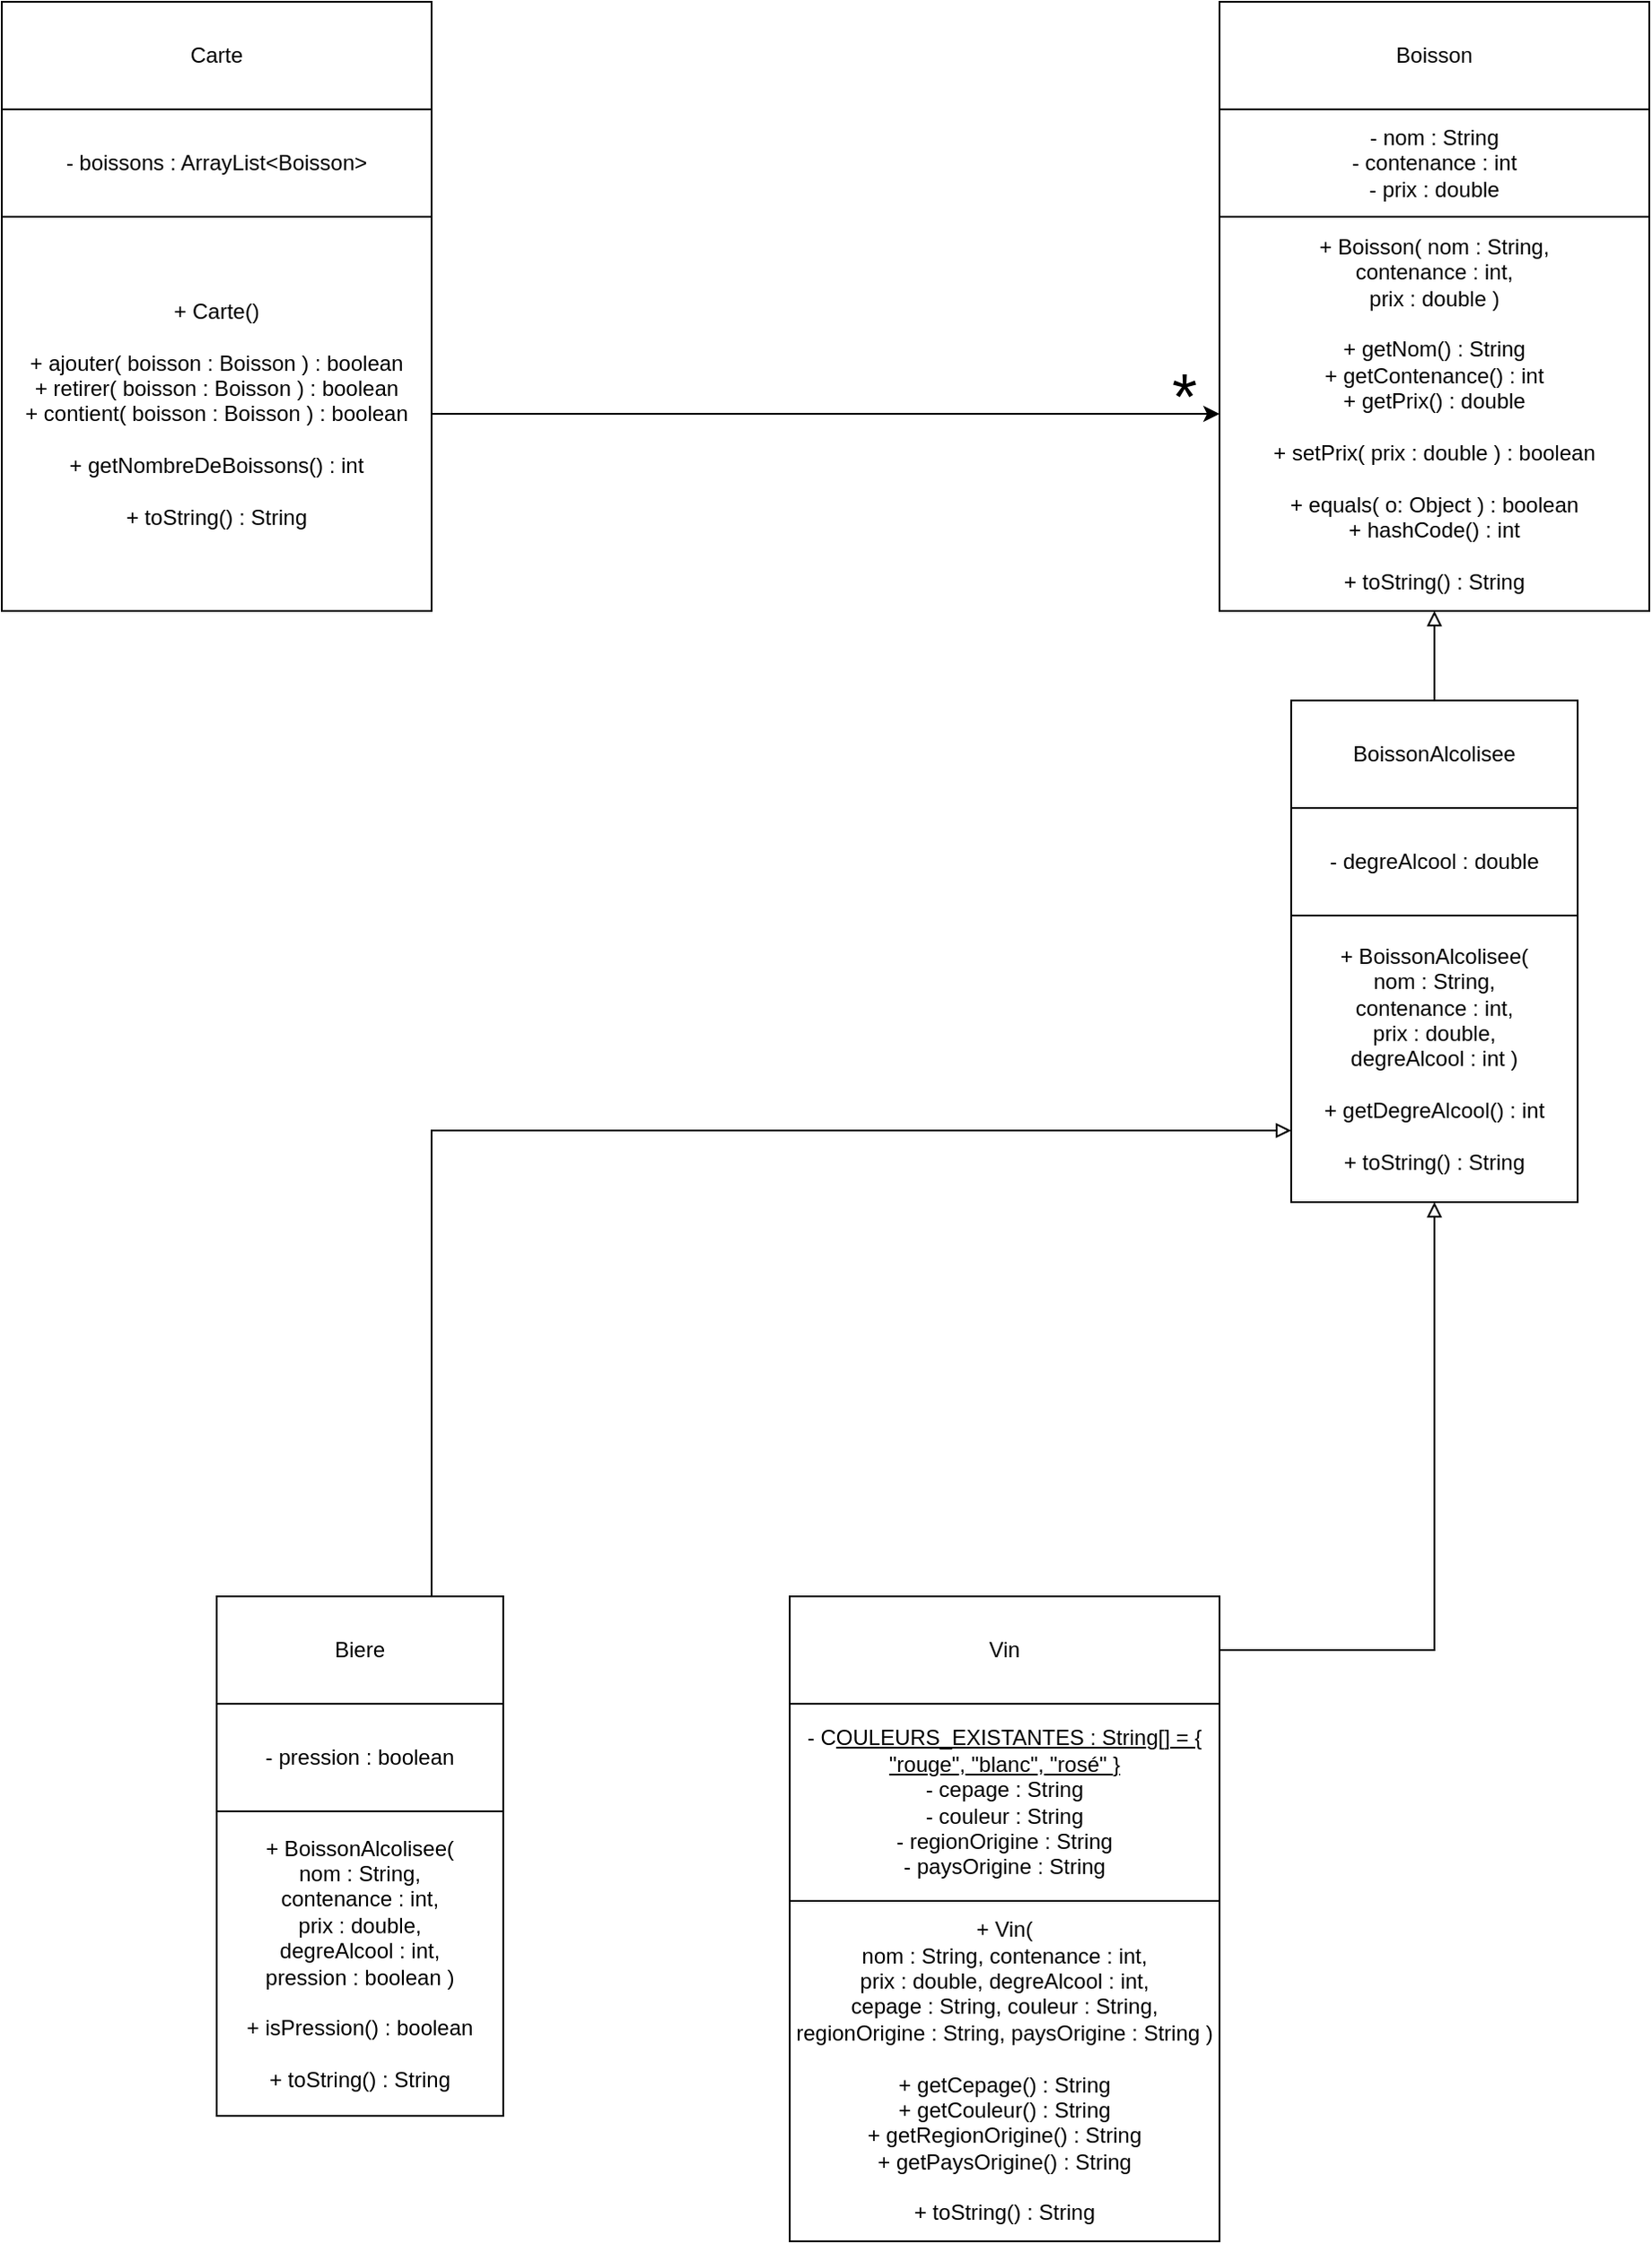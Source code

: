 <mxfile version="20.6.2" type="device"><diagram id="WaIm1x-OTECvOcvk-TVo" name="Page-1"><mxGraphModel dx="846" dy="783" grid="1" gridSize="10" guides="1" tooltips="1" connect="1" arrows="1" fold="1" page="1" pageScale="1" pageWidth="1169" pageHeight="1654" math="0" shadow="0"><root><mxCell id="0"/><mxCell id="1" parent="0"/><mxCell id="4DuNgt1j8oHr3ZAkC83U-1" value="Boisson" style="whiteSpace=wrap;html=1;" parent="1" vertex="1"><mxGeometry x="840" y="70" width="240" height="60" as="geometry"/></mxCell><mxCell id="4DuNgt1j8oHr3ZAkC83U-2" value="- nom : String&lt;br&gt;- contenance : int&lt;br&gt;- prix : double" style="whiteSpace=wrap;html=1;" parent="1" vertex="1"><mxGeometry x="840" y="130" width="240" height="60" as="geometry"/></mxCell><mxCell id="4DuNgt1j8oHr3ZAkC83U-3" value="+ Boisson( nom : String,&lt;br&gt;contenance : int,&lt;br&gt;prix : double )&lt;br&gt;&lt;br&gt;+ getNom() : String&lt;br&gt;+ getContenance() : int&lt;br&gt;+ getPrix() : double&lt;br&gt;&lt;br&gt;+ setPrix( prix : double ) : boolean&lt;br&gt;&lt;br&gt;+ equals( o: Object ) : boolean&lt;br&gt;+ hashCode() : int&lt;br&gt;&lt;br&gt;+ toString() : String" style="whiteSpace=wrap;html=1;" parent="1" vertex="1"><mxGeometry x="840" y="190" width="240" height="220" as="geometry"/></mxCell><mxCell id="4DuNgt1j8oHr3ZAkC83U-31" style="edgeStyle=orthogonalEdgeStyle;rounded=0;orthogonalLoop=1;jettySize=auto;html=1;entryX=0.5;entryY=1;entryDx=0;entryDy=0;endArrow=block;endFill=0;" parent="1" source="4DuNgt1j8oHr3ZAkC83U-5" target="4DuNgt1j8oHr3ZAkC83U-3" edge="1"><mxGeometry relative="1" as="geometry"/></mxCell><mxCell id="4DuNgt1j8oHr3ZAkC83U-5" value="BoissonAlcolisee" style="whiteSpace=wrap;html=1;" parent="1" vertex="1"><mxGeometry x="880" y="460" width="160" height="60" as="geometry"/></mxCell><mxCell id="4DuNgt1j8oHr3ZAkC83U-6" value="- degreAlcool : double" style="whiteSpace=wrap;html=1;" parent="1" vertex="1"><mxGeometry x="880" y="520" width="160" height="60" as="geometry"/></mxCell><mxCell id="4DuNgt1j8oHr3ZAkC83U-8" value="+ BoissonAlcolisee(&lt;br&gt;nom : String,&lt;br&gt;contenance : int,&lt;br&gt;prix : double,&lt;br&gt;degreAlcool : int )&lt;br&gt;&lt;br&gt;+ getDegreAlcool() : int&lt;br&gt;&lt;br&gt;+ toString() : String" style="whiteSpace=wrap;html=1;" parent="1" vertex="1"><mxGeometry x="880" y="580" width="160" height="160" as="geometry"/></mxCell><mxCell id="4DuNgt1j8oHr3ZAkC83U-60" style="edgeStyle=orthogonalEdgeStyle;rounded=0;orthogonalLoop=1;jettySize=auto;html=1;entryX=0;entryY=0.75;entryDx=0;entryDy=0;endArrow=block;endFill=0;" parent="1" source="4DuNgt1j8oHr3ZAkC83U-13" target="4DuNgt1j8oHr3ZAkC83U-8" edge="1"><mxGeometry relative="1" as="geometry"><Array as="points"><mxPoint x="400" y="700"/></Array></mxGeometry></mxCell><mxCell id="4DuNgt1j8oHr3ZAkC83U-13" value="Biere" style="whiteSpace=wrap;html=1;" parent="1" vertex="1"><mxGeometry x="280" y="960" width="160" height="60" as="geometry"/></mxCell><mxCell id="4DuNgt1j8oHr3ZAkC83U-14" value="- pression : boolean" style="whiteSpace=wrap;html=1;" parent="1" vertex="1"><mxGeometry x="280" y="1020" width="160" height="60" as="geometry"/></mxCell><mxCell id="4DuNgt1j8oHr3ZAkC83U-16" value="+ BoissonAlcolisee(&lt;br&gt;nom : String,&lt;br&gt;contenance : int,&lt;br&gt;prix : double,&lt;br&gt;degreAlcool : int,&lt;br&gt;pression : boolean )&lt;br&gt;&lt;br&gt;+ isPression() : boolean&lt;br&gt;&lt;br&gt;+ toString() : String" style="whiteSpace=wrap;html=1;" parent="1" vertex="1"><mxGeometry x="280" y="1080" width="160" height="170" as="geometry"/></mxCell><mxCell id="4DuNgt1j8oHr3ZAkC83U-59" style="edgeStyle=orthogonalEdgeStyle;rounded=0;orthogonalLoop=1;jettySize=auto;html=1;endArrow=block;endFill=0;" parent="1" source="4DuNgt1j8oHr3ZAkC83U-19" target="4DuNgt1j8oHr3ZAkC83U-8" edge="1"><mxGeometry relative="1" as="geometry"/></mxCell><mxCell id="4DuNgt1j8oHr3ZAkC83U-19" value="Vin" style="whiteSpace=wrap;html=1;" parent="1" vertex="1"><mxGeometry x="600" y="960" width="240" height="60" as="geometry"/></mxCell><mxCell id="4DuNgt1j8oHr3ZAkC83U-20" value="- C&lt;u&gt;OULEURS_EXISTANTES : String[] = { &quot;rouge&quot;, &quot;blanc&quot;, &quot;rosé&quot; }&lt;/u&gt;&lt;br&gt;- cepage : String&lt;br&gt;- couleur : String&lt;br&gt;- regionOrigine : String&lt;br&gt;- paysOrigine : String" style="whiteSpace=wrap;html=1;" parent="1" vertex="1"><mxGeometry x="600" y="1020" width="240" height="110" as="geometry"/></mxCell><mxCell id="4DuNgt1j8oHr3ZAkC83U-23" value="+ Vin(&lt;br&gt;nom : String, contenance : int,&lt;br&gt;prix : double, degreAlcool : int,&lt;br&gt;cepage : String, couleur : String,&lt;br&gt;regionOrigine&amp;nbsp;: String, paysOrigine : String )&lt;br&gt;&lt;br&gt;+ getCepage() : String&lt;br&gt;+ getCouleur() : String&lt;br&gt;+ getRegionOrigine() : String&lt;br&gt;+ getPaysOrigine() : String&lt;br&gt;&lt;br&gt;+ toString() : String" style="whiteSpace=wrap;html=1;" parent="1" vertex="1"><mxGeometry x="600" y="1130" width="240" height="190" as="geometry"/></mxCell><mxCell id="4DuNgt1j8oHr3ZAkC83U-61" value="Carte" style="whiteSpace=wrap;html=1;" parent="1" vertex="1"><mxGeometry x="160" y="70" width="240" height="60" as="geometry"/></mxCell><mxCell id="4DuNgt1j8oHr3ZAkC83U-63" value="- boissons : ArrayList&amp;lt;Boisson&amp;gt;" style="whiteSpace=wrap;html=1;" parent="1" vertex="1"><mxGeometry x="160" y="130" width="240" height="60" as="geometry"/></mxCell><mxCell id="4DuNgt1j8oHr3ZAkC83U-65" style="edgeStyle=orthogonalEdgeStyle;rounded=0;orthogonalLoop=1;jettySize=auto;html=1;entryX=0;entryY=0.5;entryDx=0;entryDy=0;" parent="1" source="4DuNgt1j8oHr3ZAkC83U-64" target="4DuNgt1j8oHr3ZAkC83U-3" edge="1"><mxGeometry relative="1" as="geometry"/></mxCell><mxCell id="4DuNgt1j8oHr3ZAkC83U-64" value="+ Carte()&lt;br&gt;&lt;br&gt;+ ajouter( boisson : Boisson ) : boolean&lt;br&gt;+ retirer( boisson : Boisson ) : boolean&lt;br&gt;+ contient( boisson : Boisson ) : boolean&lt;br&gt;&lt;br&gt;+ getNombreDeBoissons() : int&lt;br&gt;&lt;br&gt;+ toString() : String" style="whiteSpace=wrap;html=1;" parent="1" vertex="1"><mxGeometry x="160" y="190" width="240" height="220" as="geometry"/></mxCell><mxCell id="4DuNgt1j8oHr3ZAkC83U-66" value="&lt;font style=&quot;font-size: 36px;&quot;&gt;*&lt;/font&gt;" style="text;html=1;align=center;verticalAlign=middle;resizable=0;points=[];autosize=1;strokeColor=none;fillColor=none;" parent="1" vertex="1"><mxGeometry x="800" y="260" width="40" height="60" as="geometry"/></mxCell></root></mxGraphModel></diagram></mxfile>